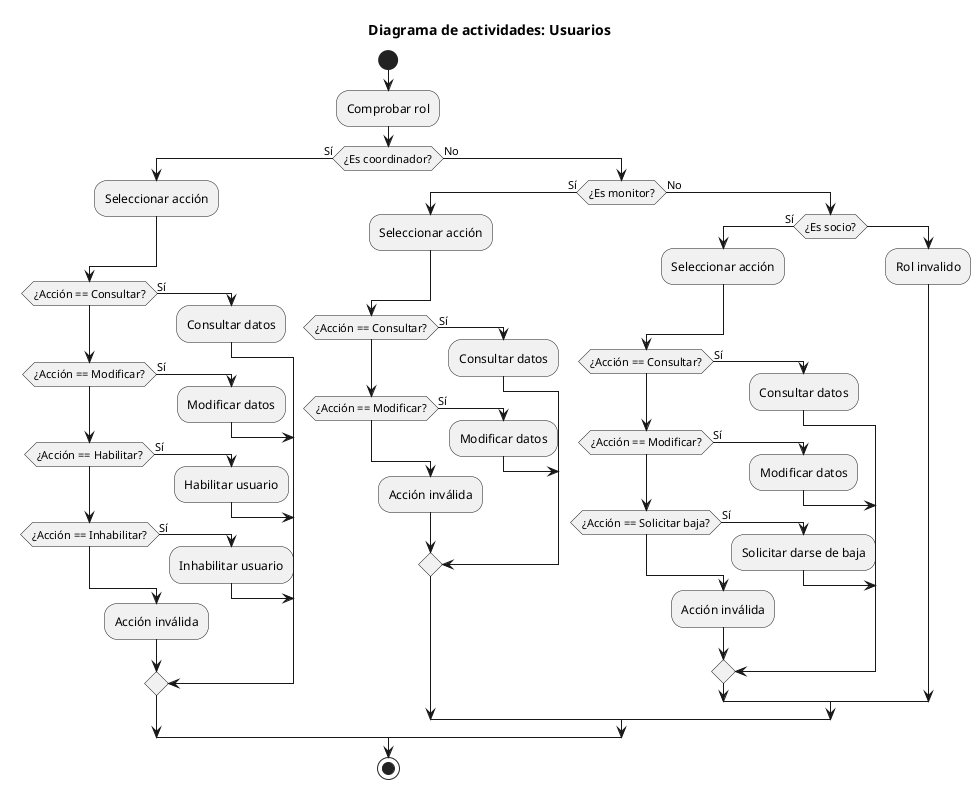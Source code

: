 @startuml Usuarios
!pragma useVerticalIf on

skinparam ConditionEndStyle hline

title Diagrama de actividades: Usuarios

start

:Comprobar rol;

if (¿Es coordinador?) then (Sí)
    :Seleccionar acción;

    if (¿Acción == Consultar?) then (Sí)
        :Consultar datos;

    elseif (¿Acción == Modificar?) then (Sí)
        :Modificar datos;

    elseif (¿Acción == Habilitar?) then (Sí)
        :Habilitar usuario;

    elseif (¿Acción == Inhabilitar?) then (Sí)
        :Inhabilitar usuario;

    else
        :Acción inválida;

    endif

else (No)
    if (¿Es monitor?) then (Sí)
        :Seleccionar acción;

        if (¿Acción == Consultar?) then (Sí)
            :Consultar datos;

        elseif (¿Acción == Modificar?) then (Sí)
            :Modificar datos;

        else
            :Acción inválida;

        endif

    else (No)
        if (¿Es socio?) then (Sí)
            :Seleccionar acción;

            if (¿Acción == Consultar?) then (Sí)
                :Consultar datos;

            elseif (¿Acción == Modificar?) then (Sí)
                :Modificar datos;

            elseif (¿Acción == Solicitar baja?) then (Sí)
                :Solicitar darse de baja;

            else
                :Acción inválida;

            endif

        else 
            :Rol invalido;

        endif
    endif
endif

stop
@enduml